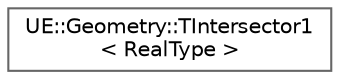 digraph "Graphical Class Hierarchy"
{
 // INTERACTIVE_SVG=YES
 // LATEX_PDF_SIZE
  bgcolor="transparent";
  edge [fontname=Helvetica,fontsize=10,labelfontname=Helvetica,labelfontsize=10];
  node [fontname=Helvetica,fontsize=10,shape=box,height=0.2,width=0.4];
  rankdir="LR";
  Node0 [id="Node000000",label="UE::Geometry::TIntersector1\l\< RealType \>",height=0.2,width=0.4,color="grey40", fillcolor="white", style="filled",URL="$de/dac/classUE_1_1Geometry_1_1TIntersector1.html",tooltip="TIntersector1 computes the intersection of one-dimensional intervals [u0,u1] and [v0,..."];
}
